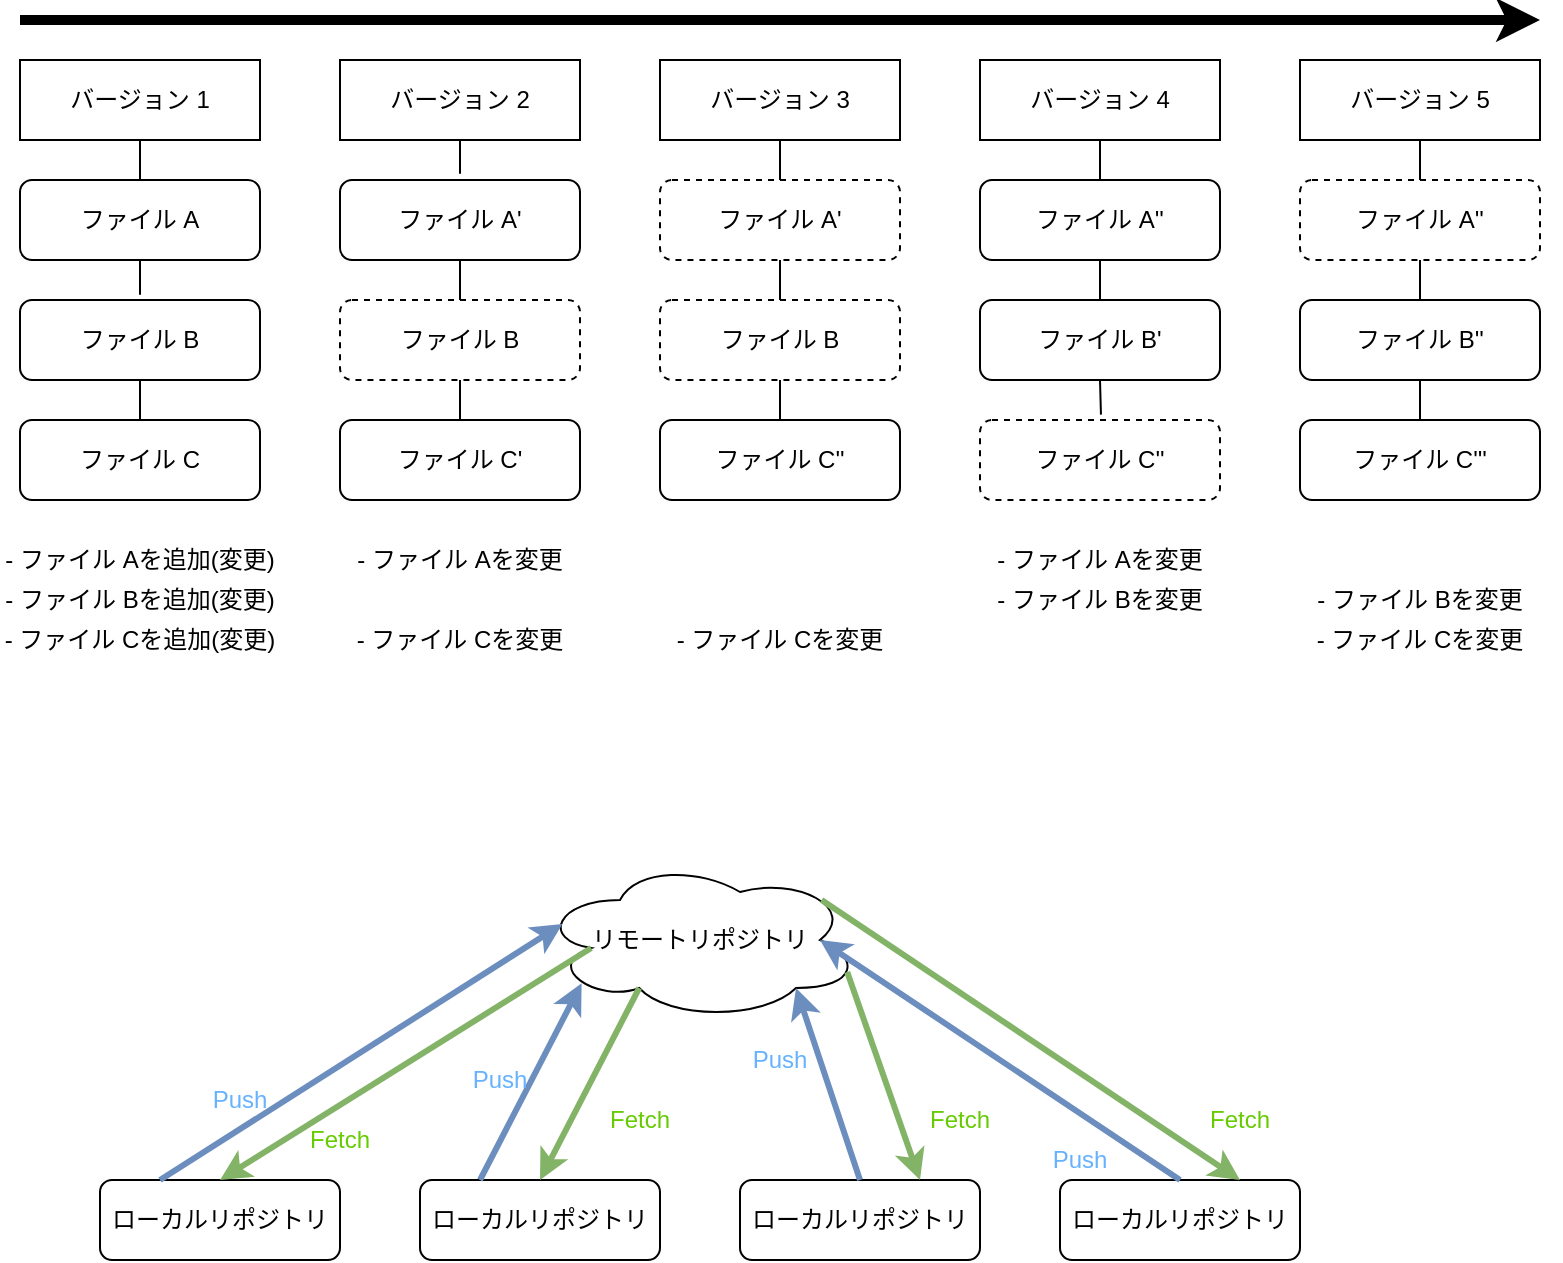 <mxfile version="17.4.0" type="device"><diagram id="QOgFh1fIJp4ibmHqt40E" name="Page-1"><mxGraphModel dx="815" dy="406" grid="1" gridSize="10" guides="1" tooltips="1" connect="1" arrows="1" fold="1" page="1" pageScale="1" pageWidth="850" pageHeight="1100" math="0" shadow="0"><root><mxCell id="0"/><mxCell id="1" parent="0"/><mxCell id="Jx6w7aCv0KyOKgqFX01R-22" style="edgeStyle=orthogonalEdgeStyle;rounded=0;orthogonalLoop=1;jettySize=auto;html=1;exitX=0.5;exitY=1;exitDx=0;exitDy=0;entryX=0.5;entryY=0;entryDx=0;entryDy=0;strokeColor=default;endArrow=none;endFill=0;" edge="1" parent="1" source="Jx6w7aCv0KyOKgqFX01R-2" target="Jx6w7aCv0KyOKgqFX01R-7"><mxGeometry relative="1" as="geometry"/></mxCell><mxCell id="Jx6w7aCv0KyOKgqFX01R-2" value="バージョン 1" style="rounded=0;whiteSpace=wrap;html=1;" vertex="1" parent="1"><mxGeometry x="40" y="80" width="120" height="40" as="geometry"/></mxCell><mxCell id="Jx6w7aCv0KyOKgqFX01R-25" style="edgeStyle=orthogonalEdgeStyle;rounded=0;orthogonalLoop=1;jettySize=auto;html=1;exitX=0.5;exitY=1;exitDx=0;exitDy=0;entryX=0.5;entryY=-0.079;entryDx=0;entryDy=0;entryPerimeter=0;endArrow=none;endFill=0;strokeColor=default;" edge="1" parent="1" source="Jx6w7aCv0KyOKgqFX01R-3" target="Jx6w7aCv0KyOKgqFX01R-10"><mxGeometry relative="1" as="geometry"/></mxCell><mxCell id="Jx6w7aCv0KyOKgqFX01R-3" value="バージョン 2" style="rounded=0;whiteSpace=wrap;html=1;" vertex="1" parent="1"><mxGeometry x="200" y="80" width="120" height="40" as="geometry"/></mxCell><mxCell id="Jx6w7aCv0KyOKgqFX01R-28" style="edgeStyle=orthogonalEdgeStyle;rounded=0;orthogonalLoop=1;jettySize=auto;html=1;exitX=0.5;exitY=1;exitDx=0;exitDy=0;entryX=0.5;entryY=0;entryDx=0;entryDy=0;endArrow=none;endFill=0;strokeColor=default;" edge="1" parent="1" source="Jx6w7aCv0KyOKgqFX01R-4" target="Jx6w7aCv0KyOKgqFX01R-13"><mxGeometry relative="1" as="geometry"/></mxCell><mxCell id="Jx6w7aCv0KyOKgqFX01R-4" value="バージョン 3" style="rounded=0;whiteSpace=wrap;html=1;" vertex="1" parent="1"><mxGeometry x="360" y="80" width="120" height="40" as="geometry"/></mxCell><mxCell id="Jx6w7aCv0KyOKgqFX01R-31" style="edgeStyle=orthogonalEdgeStyle;rounded=0;orthogonalLoop=1;jettySize=auto;html=1;exitX=0.5;exitY=1;exitDx=0;exitDy=0;entryX=0.5;entryY=0;entryDx=0;entryDy=0;endArrow=none;endFill=0;strokeColor=default;" edge="1" parent="1" source="Jx6w7aCv0KyOKgqFX01R-5" target="Jx6w7aCv0KyOKgqFX01R-16"><mxGeometry relative="1" as="geometry"/></mxCell><mxCell id="Jx6w7aCv0KyOKgqFX01R-5" value="バージョン 4" style="rounded=0;whiteSpace=wrap;html=1;" vertex="1" parent="1"><mxGeometry x="520" y="80" width="120" height="40" as="geometry"/></mxCell><mxCell id="Jx6w7aCv0KyOKgqFX01R-34" style="edgeStyle=orthogonalEdgeStyle;rounded=0;orthogonalLoop=1;jettySize=auto;html=1;exitX=0.5;exitY=1;exitDx=0;exitDy=0;entryX=0.5;entryY=0;entryDx=0;entryDy=0;endArrow=none;endFill=0;strokeColor=default;" edge="1" parent="1" source="Jx6w7aCv0KyOKgqFX01R-6" target="Jx6w7aCv0KyOKgqFX01R-19"><mxGeometry relative="1" as="geometry"/></mxCell><mxCell id="Jx6w7aCv0KyOKgqFX01R-6" value="バージョン 5" style="rounded=0;whiteSpace=wrap;html=1;" vertex="1" parent="1"><mxGeometry x="680" y="80" width="120" height="40" as="geometry"/></mxCell><mxCell id="Jx6w7aCv0KyOKgqFX01R-23" style="edgeStyle=orthogonalEdgeStyle;rounded=0;orthogonalLoop=1;jettySize=auto;html=1;exitX=0.5;exitY=1;exitDx=0;exitDy=0;entryX=0.5;entryY=-0.067;entryDx=0;entryDy=0;entryPerimeter=0;endArrow=none;endFill=0;strokeColor=default;" edge="1" parent="1" source="Jx6w7aCv0KyOKgqFX01R-7" target="Jx6w7aCv0KyOKgqFX01R-8"><mxGeometry relative="1" as="geometry"/></mxCell><mxCell id="Jx6w7aCv0KyOKgqFX01R-7" value="ファイル A" style="rounded=1;whiteSpace=wrap;html=1;" vertex="1" parent="1"><mxGeometry x="40" y="140" width="120" height="40" as="geometry"/></mxCell><mxCell id="Jx6w7aCv0KyOKgqFX01R-24" style="edgeStyle=orthogonalEdgeStyle;rounded=0;orthogonalLoop=1;jettySize=auto;html=1;exitX=0.5;exitY=1;exitDx=0;exitDy=0;entryX=0.5;entryY=0;entryDx=0;entryDy=0;endArrow=none;endFill=0;strokeColor=default;" edge="1" parent="1" source="Jx6w7aCv0KyOKgqFX01R-8" target="Jx6w7aCv0KyOKgqFX01R-9"><mxGeometry relative="1" as="geometry"/></mxCell><mxCell id="Jx6w7aCv0KyOKgqFX01R-8" value="ファイル B" style="rounded=1;whiteSpace=wrap;html=1;" vertex="1" parent="1"><mxGeometry x="40" y="200" width="120" height="40" as="geometry"/></mxCell><mxCell id="Jx6w7aCv0KyOKgqFX01R-9" value="ファイル C" style="rounded=1;whiteSpace=wrap;html=1;" vertex="1" parent="1"><mxGeometry x="40" y="260" width="120" height="40" as="geometry"/></mxCell><mxCell id="Jx6w7aCv0KyOKgqFX01R-26" style="edgeStyle=orthogonalEdgeStyle;rounded=0;orthogonalLoop=1;jettySize=auto;html=1;exitX=0.5;exitY=1;exitDx=0;exitDy=0;entryX=0.5;entryY=0;entryDx=0;entryDy=0;endArrow=none;endFill=0;strokeColor=default;" edge="1" parent="1" source="Jx6w7aCv0KyOKgqFX01R-10" target="Jx6w7aCv0KyOKgqFX01R-11"><mxGeometry relative="1" as="geometry"/></mxCell><mxCell id="Jx6w7aCv0KyOKgqFX01R-10" value="ファイル A'" style="rounded=1;whiteSpace=wrap;html=1;" vertex="1" parent="1"><mxGeometry x="200" y="140" width="120" height="40" as="geometry"/></mxCell><mxCell id="Jx6w7aCv0KyOKgqFX01R-27" style="edgeStyle=orthogonalEdgeStyle;rounded=0;orthogonalLoop=1;jettySize=auto;html=1;exitX=0.5;exitY=1;exitDx=0;exitDy=0;entryX=0.5;entryY=0;entryDx=0;entryDy=0;endArrow=none;endFill=0;strokeColor=default;" edge="1" parent="1" source="Jx6w7aCv0KyOKgqFX01R-11" target="Jx6w7aCv0KyOKgqFX01R-12"><mxGeometry relative="1" as="geometry"/></mxCell><mxCell id="Jx6w7aCv0KyOKgqFX01R-11" value="ファイル B" style="rounded=1;whiteSpace=wrap;html=1;dashed=1;" vertex="1" parent="1"><mxGeometry x="200" y="200" width="120" height="40" as="geometry"/></mxCell><mxCell id="Jx6w7aCv0KyOKgqFX01R-12" value="ファイル C'" style="rounded=1;whiteSpace=wrap;html=1;" vertex="1" parent="1"><mxGeometry x="200" y="260" width="120" height="40" as="geometry"/></mxCell><mxCell id="Jx6w7aCv0KyOKgqFX01R-29" style="edgeStyle=orthogonalEdgeStyle;rounded=0;orthogonalLoop=1;jettySize=auto;html=1;exitX=0.5;exitY=1;exitDx=0;exitDy=0;entryX=0.5;entryY=0;entryDx=0;entryDy=0;endArrow=none;endFill=0;strokeColor=default;" edge="1" parent="1" source="Jx6w7aCv0KyOKgqFX01R-13" target="Jx6w7aCv0KyOKgqFX01R-14"><mxGeometry relative="1" as="geometry"/></mxCell><mxCell id="Jx6w7aCv0KyOKgqFX01R-13" value="ファイル A'" style="rounded=1;whiteSpace=wrap;html=1;dashed=1;" vertex="1" parent="1"><mxGeometry x="360" y="140" width="120" height="40" as="geometry"/></mxCell><mxCell id="Jx6w7aCv0KyOKgqFX01R-30" style="edgeStyle=orthogonalEdgeStyle;rounded=0;orthogonalLoop=1;jettySize=auto;html=1;exitX=0.5;exitY=1;exitDx=0;exitDy=0;entryX=0.5;entryY=0;entryDx=0;entryDy=0;endArrow=none;endFill=0;strokeColor=default;" edge="1" parent="1" source="Jx6w7aCv0KyOKgqFX01R-14" target="Jx6w7aCv0KyOKgqFX01R-15"><mxGeometry relative="1" as="geometry"/></mxCell><mxCell id="Jx6w7aCv0KyOKgqFX01R-14" value="ファイル B" style="rounded=1;whiteSpace=wrap;html=1;dashed=1;" vertex="1" parent="1"><mxGeometry x="360" y="200" width="120" height="40" as="geometry"/></mxCell><mxCell id="Jx6w7aCv0KyOKgqFX01R-15" value="ファイル C''" style="rounded=1;whiteSpace=wrap;html=1;" vertex="1" parent="1"><mxGeometry x="360" y="260" width="120" height="40" as="geometry"/></mxCell><mxCell id="Jx6w7aCv0KyOKgqFX01R-32" style="edgeStyle=orthogonalEdgeStyle;rounded=0;orthogonalLoop=1;jettySize=auto;html=1;exitX=0.5;exitY=1;exitDx=0;exitDy=0;entryX=0.5;entryY=0;entryDx=0;entryDy=0;endArrow=none;endFill=0;strokeColor=default;" edge="1" parent="1" source="Jx6w7aCv0KyOKgqFX01R-16" target="Jx6w7aCv0KyOKgqFX01R-17"><mxGeometry relative="1" as="geometry"/></mxCell><mxCell id="Jx6w7aCv0KyOKgqFX01R-16" value="ファイル A''" style="rounded=1;whiteSpace=wrap;html=1;" vertex="1" parent="1"><mxGeometry x="520" y="140" width="120" height="40" as="geometry"/></mxCell><mxCell id="Jx6w7aCv0KyOKgqFX01R-33" style="edgeStyle=orthogonalEdgeStyle;rounded=0;orthogonalLoop=1;jettySize=auto;html=1;exitX=0.5;exitY=1;exitDx=0;exitDy=0;entryX=0.504;entryY=-0.067;entryDx=0;entryDy=0;entryPerimeter=0;endArrow=none;endFill=0;strokeColor=default;" edge="1" parent="1" source="Jx6w7aCv0KyOKgqFX01R-17" target="Jx6w7aCv0KyOKgqFX01R-18"><mxGeometry relative="1" as="geometry"/></mxCell><mxCell id="Jx6w7aCv0KyOKgqFX01R-17" value="ファイル B'" style="rounded=1;whiteSpace=wrap;html=1;" vertex="1" parent="1"><mxGeometry x="520" y="200" width="120" height="40" as="geometry"/></mxCell><mxCell id="Jx6w7aCv0KyOKgqFX01R-18" value="ファイル C''" style="rounded=1;whiteSpace=wrap;html=1;dashed=1;" vertex="1" parent="1"><mxGeometry x="520" y="260" width="120" height="40" as="geometry"/></mxCell><mxCell id="Jx6w7aCv0KyOKgqFX01R-35" style="edgeStyle=orthogonalEdgeStyle;rounded=0;orthogonalLoop=1;jettySize=auto;html=1;exitX=0.5;exitY=1;exitDx=0;exitDy=0;entryX=0.5;entryY=0;entryDx=0;entryDy=0;endArrow=none;endFill=0;strokeColor=default;" edge="1" parent="1" source="Jx6w7aCv0KyOKgqFX01R-19" target="Jx6w7aCv0KyOKgqFX01R-20"><mxGeometry relative="1" as="geometry"/></mxCell><mxCell id="Jx6w7aCv0KyOKgqFX01R-19" value="ファイル A''" style="rounded=1;whiteSpace=wrap;html=1;dashed=1;" vertex="1" parent="1"><mxGeometry x="680" y="140" width="120" height="40" as="geometry"/></mxCell><mxCell id="Jx6w7aCv0KyOKgqFX01R-36" style="edgeStyle=orthogonalEdgeStyle;rounded=0;orthogonalLoop=1;jettySize=auto;html=1;exitX=0.5;exitY=1;exitDx=0;exitDy=0;entryX=0.5;entryY=0;entryDx=0;entryDy=0;endArrow=none;endFill=0;strokeColor=default;" edge="1" parent="1" source="Jx6w7aCv0KyOKgqFX01R-20" target="Jx6w7aCv0KyOKgqFX01R-21"><mxGeometry relative="1" as="geometry"/></mxCell><mxCell id="Jx6w7aCv0KyOKgqFX01R-20" value="ファイル B''" style="rounded=1;whiteSpace=wrap;html=1;" vertex="1" parent="1"><mxGeometry x="680" y="200" width="120" height="40" as="geometry"/></mxCell><mxCell id="Jx6w7aCv0KyOKgqFX01R-21" value="ファイル C'''" style="rounded=1;whiteSpace=wrap;html=1;" vertex="1" parent="1"><mxGeometry x="680" y="260" width="120" height="40" as="geometry"/></mxCell><mxCell id="Jx6w7aCv0KyOKgqFX01R-37" value="" style="endArrow=classic;html=1;rounded=0;strokeColor=default;strokeWidth=5;" edge="1" parent="1"><mxGeometry width="50" height="50" relative="1" as="geometry"><mxPoint x="40" y="60" as="sourcePoint"/><mxPoint x="800" y="60" as="targetPoint"/></mxGeometry></mxCell><mxCell id="Jx6w7aCv0KyOKgqFX01R-38" value="- ファイル Aを追加(変更)" style="text;html=1;strokeColor=none;fillColor=none;align=center;verticalAlign=middle;whiteSpace=wrap;rounded=0;" vertex="1" parent="1"><mxGeometry x="30" y="320" width="140" height="20" as="geometry"/></mxCell><mxCell id="Jx6w7aCv0KyOKgqFX01R-39" value="- ファイル Bを追加(変更)" style="text;html=1;strokeColor=none;fillColor=none;align=center;verticalAlign=middle;whiteSpace=wrap;rounded=0;" vertex="1" parent="1"><mxGeometry x="30" y="340" width="140" height="20" as="geometry"/></mxCell><mxCell id="Jx6w7aCv0KyOKgqFX01R-40" value="- ファイル Cを追加(変更)" style="text;html=1;strokeColor=none;fillColor=none;align=center;verticalAlign=middle;whiteSpace=wrap;rounded=0;" vertex="1" parent="1"><mxGeometry x="30" y="360" width="140" height="20" as="geometry"/></mxCell><mxCell id="Jx6w7aCv0KyOKgqFX01R-41" value="- ファイル Aを変更" style="text;html=1;strokeColor=none;fillColor=none;align=center;verticalAlign=middle;whiteSpace=wrap;rounded=0;" vertex="1" parent="1"><mxGeometry x="200" y="320" width="120" height="20" as="geometry"/></mxCell><mxCell id="Jx6w7aCv0KyOKgqFX01R-43" value="- ファイル Cを変更" style="text;html=1;strokeColor=none;fillColor=none;align=center;verticalAlign=middle;whiteSpace=wrap;rounded=0;" vertex="1" parent="1"><mxGeometry x="200" y="360" width="120" height="20" as="geometry"/></mxCell><mxCell id="Jx6w7aCv0KyOKgqFX01R-46" value="- ファイル Cを変更" style="text;html=1;strokeColor=none;fillColor=none;align=center;verticalAlign=middle;whiteSpace=wrap;rounded=0;" vertex="1" parent="1"><mxGeometry x="360" y="360" width="120" height="20" as="geometry"/></mxCell><mxCell id="Jx6w7aCv0KyOKgqFX01R-47" value="- ファイル Aを変更" style="text;html=1;strokeColor=none;fillColor=none;align=center;verticalAlign=middle;whiteSpace=wrap;rounded=0;" vertex="1" parent="1"><mxGeometry x="520" y="320" width="120" height="20" as="geometry"/></mxCell><mxCell id="Jx6w7aCv0KyOKgqFX01R-48" value="- ファイル Bを変更" style="text;html=1;strokeColor=none;fillColor=none;align=center;verticalAlign=middle;whiteSpace=wrap;rounded=0;" vertex="1" parent="1"><mxGeometry x="520" y="340" width="120" height="20" as="geometry"/></mxCell><mxCell id="Jx6w7aCv0KyOKgqFX01R-51" value="- ファイル Bを変更" style="text;html=1;strokeColor=none;fillColor=none;align=center;verticalAlign=middle;whiteSpace=wrap;rounded=0;" vertex="1" parent="1"><mxGeometry x="680" y="340" width="120" height="20" as="geometry"/></mxCell><mxCell id="Jx6w7aCv0KyOKgqFX01R-52" value="- ファイル Cを変更" style="text;html=1;strokeColor=none;fillColor=none;align=center;verticalAlign=middle;whiteSpace=wrap;rounded=0;" vertex="1" parent="1"><mxGeometry x="680" y="360" width="120" height="20" as="geometry"/></mxCell><mxCell id="Jx6w7aCv0KyOKgqFX01R-53" value="リモートリポジトリ" style="ellipse;shape=cloud;whiteSpace=wrap;html=1;" vertex="1" parent="1"><mxGeometry x="300" y="480" width="160" height="80" as="geometry"/></mxCell><mxCell id="Jx6w7aCv0KyOKgqFX01R-55" value="ローカルリポジトリ" style="rounded=1;whiteSpace=wrap;html=1;" vertex="1" parent="1"><mxGeometry x="80" y="640" width="120" height="40" as="geometry"/></mxCell><mxCell id="Jx6w7aCv0KyOKgqFX01R-56" value="ローカルリポジトリ" style="rounded=1;whiteSpace=wrap;html=1;" vertex="1" parent="1"><mxGeometry x="240" y="640" width="120" height="40" as="geometry"/></mxCell><mxCell id="Jx6w7aCv0KyOKgqFX01R-57" value="ローカルリポジトリ" style="rounded=1;whiteSpace=wrap;html=1;" vertex="1" parent="1"><mxGeometry x="400" y="640" width="120" height="40" as="geometry"/></mxCell><mxCell id="Jx6w7aCv0KyOKgqFX01R-58" value="ローカルリポジトリ" style="rounded=1;whiteSpace=wrap;html=1;" vertex="1" parent="1"><mxGeometry x="560" y="640" width="120" height="40" as="geometry"/></mxCell><mxCell id="Jx6w7aCv0KyOKgqFX01R-65" value="" style="endArrow=classic;html=1;rounded=0;strokeColor=#6c8ebf;strokeWidth=3;exitX=0.25;exitY=0;exitDx=0;exitDy=0;entryX=0.07;entryY=0.4;entryDx=0;entryDy=0;entryPerimeter=0;fillColor=#dae8fc;" edge="1" parent="1" source="Jx6w7aCv0KyOKgqFX01R-55" target="Jx6w7aCv0KyOKgqFX01R-53"><mxGeometry width="50" height="50" relative="1" as="geometry"><mxPoint x="520" y="620" as="sourcePoint"/><mxPoint x="280" y="520" as="targetPoint"/></mxGeometry></mxCell><mxCell id="Jx6w7aCv0KyOKgqFX01R-66" value="" style="endArrow=classic;html=1;rounded=0;strokeColor=#82b366;strokeWidth=3;exitX=0.16;exitY=0.55;exitDx=0;exitDy=0;exitPerimeter=0;entryX=0.5;entryY=0;entryDx=0;entryDy=0;fillColor=#d5e8d4;" edge="1" parent="1" source="Jx6w7aCv0KyOKgqFX01R-53" target="Jx6w7aCv0KyOKgqFX01R-55"><mxGeometry width="50" height="50" relative="1" as="geometry"><mxPoint x="120" y="650" as="sourcePoint"/><mxPoint x="290" y="600" as="targetPoint"/></mxGeometry></mxCell><mxCell id="Jx6w7aCv0KyOKgqFX01R-67" value="" style="endArrow=classic;html=1;rounded=0;strokeColor=#6c8ebf;strokeWidth=3;exitX=0.25;exitY=0;exitDx=0;exitDy=0;entryX=0.13;entryY=0.77;entryDx=0;entryDy=0;entryPerimeter=0;fillColor=#dae8fc;" edge="1" parent="1" source="Jx6w7aCv0KyOKgqFX01R-56" target="Jx6w7aCv0KyOKgqFX01R-53"><mxGeometry width="50" height="50" relative="1" as="geometry"><mxPoint x="280" y="640" as="sourcePoint"/><mxPoint x="481.2" y="512" as="targetPoint"/></mxGeometry></mxCell><mxCell id="Jx6w7aCv0KyOKgqFX01R-68" value="" style="endArrow=classic;html=1;rounded=0;strokeColor=#82b366;strokeWidth=3;exitX=0.31;exitY=0.8;exitDx=0;exitDy=0;exitPerimeter=0;entryX=0.5;entryY=0;entryDx=0;entryDy=0;fillColor=#d5e8d4;" edge="1" parent="1" source="Jx6w7aCv0KyOKgqFX01R-53" target="Jx6w7aCv0KyOKgqFX01R-56"><mxGeometry width="50" height="50" relative="1" as="geometry"><mxPoint x="495.6" y="524" as="sourcePoint"/><mxPoint x="310" y="640" as="targetPoint"/></mxGeometry></mxCell><mxCell id="Jx6w7aCv0KyOKgqFX01R-69" value="" style="endArrow=classic;html=1;rounded=0;strokeColor=#6c8ebf;strokeWidth=3;exitX=0.5;exitY=0;exitDx=0;exitDy=0;entryX=0.8;entryY=0.8;entryDx=0;entryDy=0;entryPerimeter=0;fillColor=#dae8fc;" edge="1" parent="1" source="Jx6w7aCv0KyOKgqFX01R-57" target="Jx6w7aCv0KyOKgqFX01R-53"><mxGeometry width="50" height="50" relative="1" as="geometry"><mxPoint x="530" y="628.4" as="sourcePoint"/><mxPoint x="580.8" y="530.0" as="targetPoint"/></mxGeometry></mxCell><mxCell id="Jx6w7aCv0KyOKgqFX01R-70" value="" style="endArrow=classic;html=1;rounded=0;strokeColor=#82b366;strokeWidth=3;exitX=0.96;exitY=0.7;exitDx=0;exitDy=0;exitPerimeter=0;entryX=0.75;entryY=0;entryDx=0;entryDy=0;fillColor=#d5e8d4;" edge="1" parent="1" source="Jx6w7aCv0KyOKgqFX01R-53" target="Jx6w7aCv0KyOKgqFX01R-57"><mxGeometry width="50" height="50" relative="1" as="geometry"><mxPoint x="609.6" y="532.4" as="sourcePoint"/><mxPoint x="560" y="628.4" as="targetPoint"/></mxGeometry></mxCell><mxCell id="Jx6w7aCv0KyOKgqFX01R-71" value="" style="endArrow=classic;html=1;rounded=0;strokeColor=#6c8ebf;strokeWidth=3;exitX=0.5;exitY=0;exitDx=0;exitDy=0;entryX=0.875;entryY=0.5;entryDx=0;entryDy=0;entryPerimeter=0;fillColor=#dae8fc;" edge="1" parent="1" source="Jx6w7aCv0KyOKgqFX01R-58" target="Jx6w7aCv0KyOKgqFX01R-53"><mxGeometry width="50" height="50" relative="1" as="geometry"><mxPoint x="581" y="614" as="sourcePoint"/><mxPoint x="549" y="518" as="targetPoint"/></mxGeometry></mxCell><mxCell id="Jx6w7aCv0KyOKgqFX01R-72" value="" style="endArrow=classic;html=1;rounded=0;strokeColor=#82b366;strokeWidth=3;exitX=0.88;exitY=0.25;exitDx=0;exitDy=0;exitPerimeter=0;entryX=0.75;entryY=0;entryDx=0;entryDy=0;fillColor=#d5e8d4;" edge="1" parent="1" source="Jx6w7aCv0KyOKgqFX01R-53" target="Jx6w7aCv0KyOKgqFX01R-58"><mxGeometry width="50" height="50" relative="1" as="geometry"><mxPoint x="574.6" y="510" as="sourcePoint"/><mxPoint x="611" y="614" as="targetPoint"/></mxGeometry></mxCell><mxCell id="Jx6w7aCv0KyOKgqFX01R-73" value="Push" style="text;html=1;strokeColor=none;fillColor=none;align=center;verticalAlign=middle;whiteSpace=wrap;rounded=0;fontColor=#66B2FF;" vertex="1" parent="1"><mxGeometry x="130" y="590" width="40" height="20" as="geometry"/></mxCell><mxCell id="Jx6w7aCv0KyOKgqFX01R-74" value="Push" style="text;html=1;strokeColor=none;fillColor=none;align=center;verticalAlign=middle;whiteSpace=wrap;rounded=0;fontColor=#66B2FF;" vertex="1" parent="1"><mxGeometry x="260" y="580" width="40" height="20" as="geometry"/></mxCell><mxCell id="Jx6w7aCv0KyOKgqFX01R-75" value="Push" style="text;html=1;strokeColor=none;fillColor=none;align=center;verticalAlign=middle;whiteSpace=wrap;rounded=0;fontColor=#66B2FF;" vertex="1" parent="1"><mxGeometry x="400" y="570" width="40" height="20" as="geometry"/></mxCell><mxCell id="Jx6w7aCv0KyOKgqFX01R-76" value="Push" style="text;html=1;strokeColor=none;fillColor=none;align=center;verticalAlign=middle;whiteSpace=wrap;rounded=0;fontColor=#66B2FF;" vertex="1" parent="1"><mxGeometry x="550" y="620" width="40" height="20" as="geometry"/></mxCell><mxCell id="Jx6w7aCv0KyOKgqFX01R-77" value="Fetch" style="text;html=1;strokeColor=none;fillColor=none;align=center;verticalAlign=middle;whiteSpace=wrap;rounded=0;fontColor=#66CC00;" vertex="1" parent="1"><mxGeometry x="180" y="610" width="40" height="20" as="geometry"/></mxCell><mxCell id="Jx6w7aCv0KyOKgqFX01R-78" value="Fetch" style="text;html=1;strokeColor=none;fillColor=none;align=center;verticalAlign=middle;whiteSpace=wrap;rounded=0;fontColor=#66CC00;" vertex="1" parent="1"><mxGeometry x="330" y="600" width="40" height="20" as="geometry"/></mxCell><mxCell id="Jx6w7aCv0KyOKgqFX01R-79" value="Fetch" style="text;html=1;strokeColor=none;fillColor=none;align=center;verticalAlign=middle;whiteSpace=wrap;rounded=0;fontColor=#66CC00;" vertex="1" parent="1"><mxGeometry x="490" y="600" width="40" height="20" as="geometry"/></mxCell><mxCell id="Jx6w7aCv0KyOKgqFX01R-80" value="Fetch" style="text;html=1;strokeColor=none;fillColor=none;align=center;verticalAlign=middle;whiteSpace=wrap;rounded=0;fontColor=#66CC00;" vertex="1" parent="1"><mxGeometry x="630" y="600" width="40" height="20" as="geometry"/></mxCell></root></mxGraphModel></diagram></mxfile>